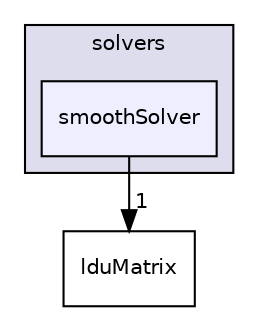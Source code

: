 digraph "src/OpenFOAM/matrices/lduMatrix/solvers/smoothSolver" {
  bgcolor=transparent;
  compound=true
  node [ fontsize="10", fontname="Helvetica"];
  edge [ labelfontsize="10", labelfontname="Helvetica"];
  subgraph clusterdir_f03e085f4fe95c9b32f7b904515484f9 {
    graph [ bgcolor="#ddddee", pencolor="black", label="solvers" fontname="Helvetica", fontsize="10", URL="dir_f03e085f4fe95c9b32f7b904515484f9.html"]
  dir_bc5ac06cc00a3fec2cee09a221225a3b [shape=box, label="smoothSolver", style="filled", fillcolor="#eeeeff", pencolor="black", URL="dir_bc5ac06cc00a3fec2cee09a221225a3b.html"];
  }
  dir_1ce70feb2b06c30ebd4091245573b99e [shape=box label="lduMatrix" URL="dir_1ce70feb2b06c30ebd4091245573b99e.html"];
  dir_bc5ac06cc00a3fec2cee09a221225a3b->dir_1ce70feb2b06c30ebd4091245573b99e [headlabel="1", labeldistance=1.5 headhref="dir_002201_002144.html"];
}
